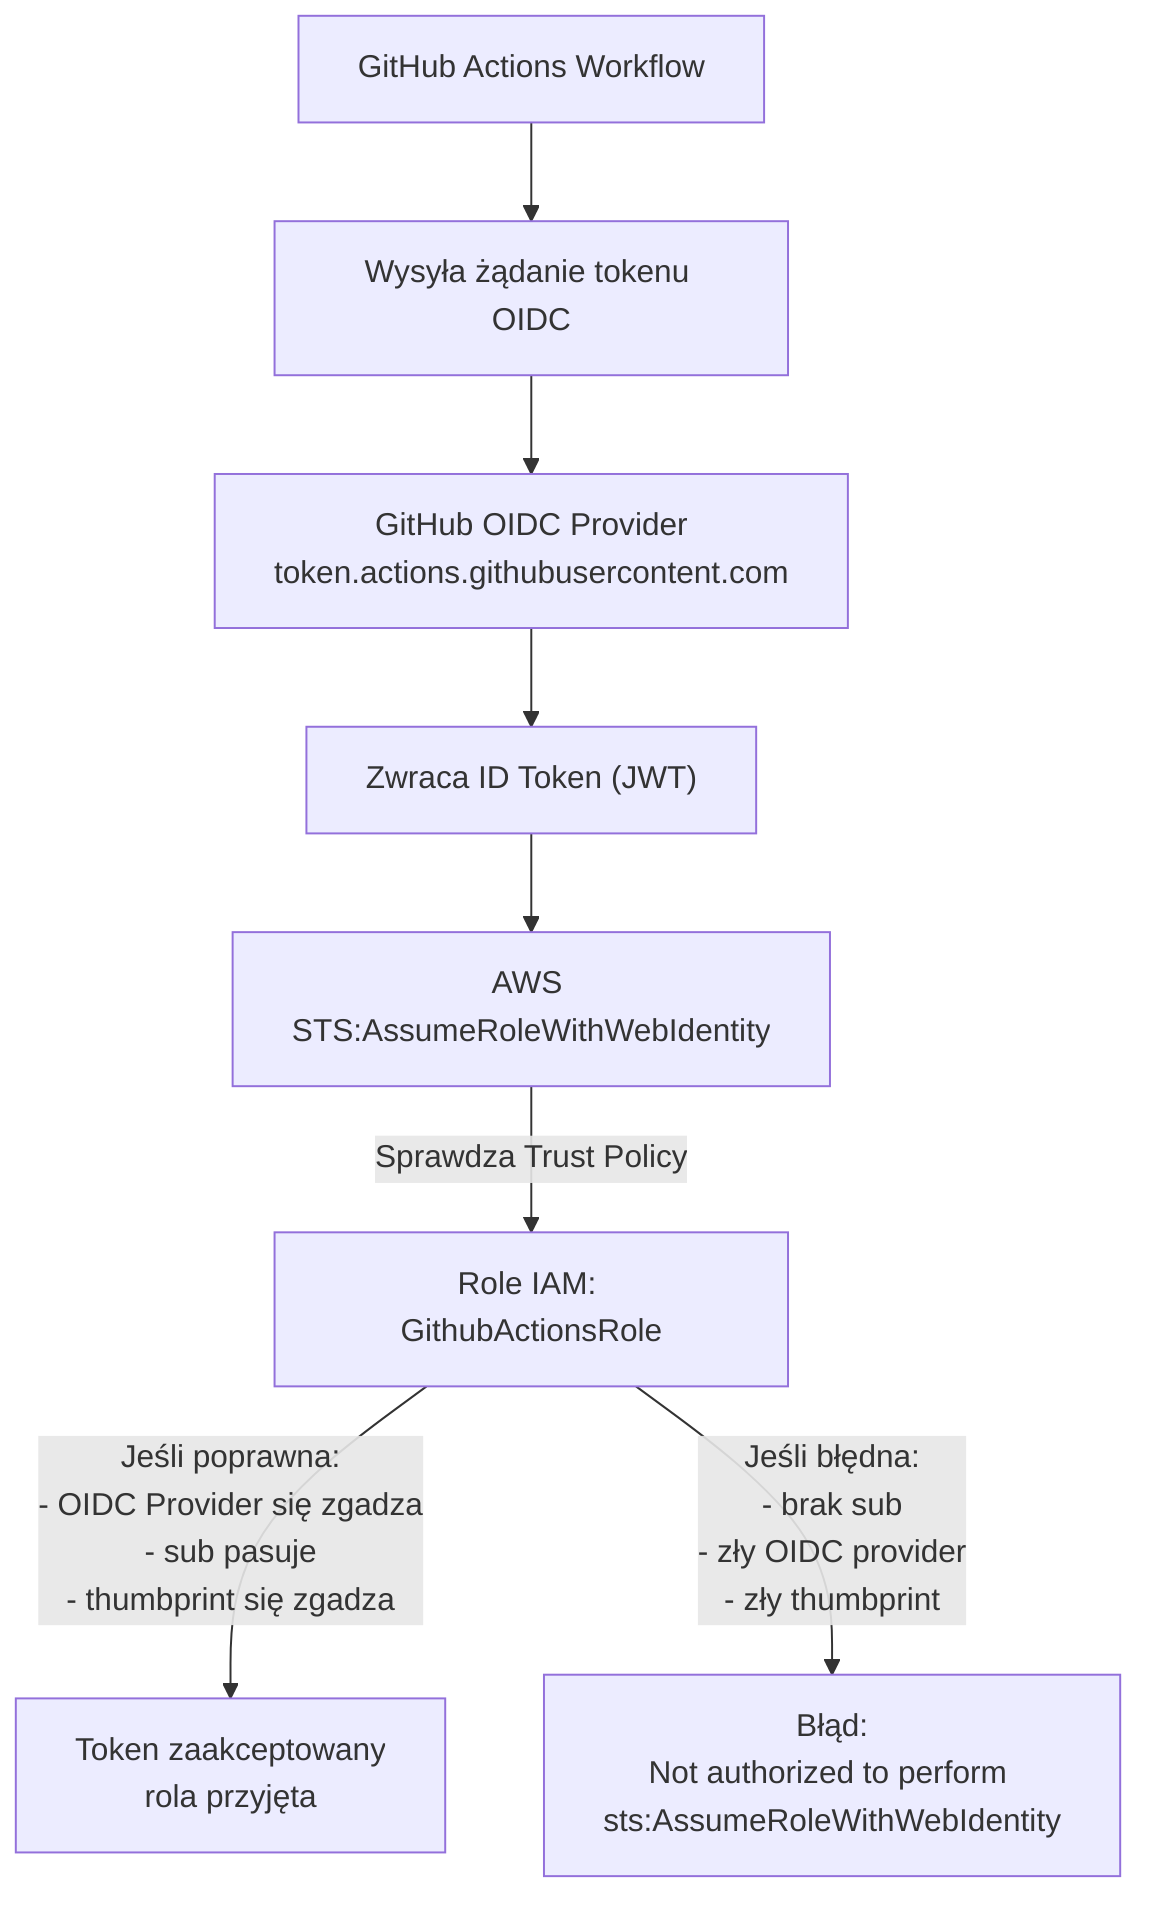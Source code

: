 graph TD

A[GitHub Actions Workflow] --> B[Wysyła żądanie tokenu OIDC]
B --> C[GitHub OIDC Provider<br>token.actions.githubusercontent.com]
C --> D["Zwraca ID Token (JWT)"]

D --> E[AWS STS:AssumeRoleWithWebIdentity]
E -->|Sprawdza Trust Policy| F[Role IAM: GithubActionsRole]

F -->|Jeśli poprawna:<br>- OIDC Provider się zgadza<br>- sub pasuje<br>- thumbprint się zgadza| G[Token zaakceptowany<br>rola przyjęta]

F -->|Jeśli błędna:<br>- brak sub<br>- zły OIDC provider<br>- zły thumbprint| H[Błąd:<br>Not authorized to perform sts:AssumeRoleWithWebIdentity]